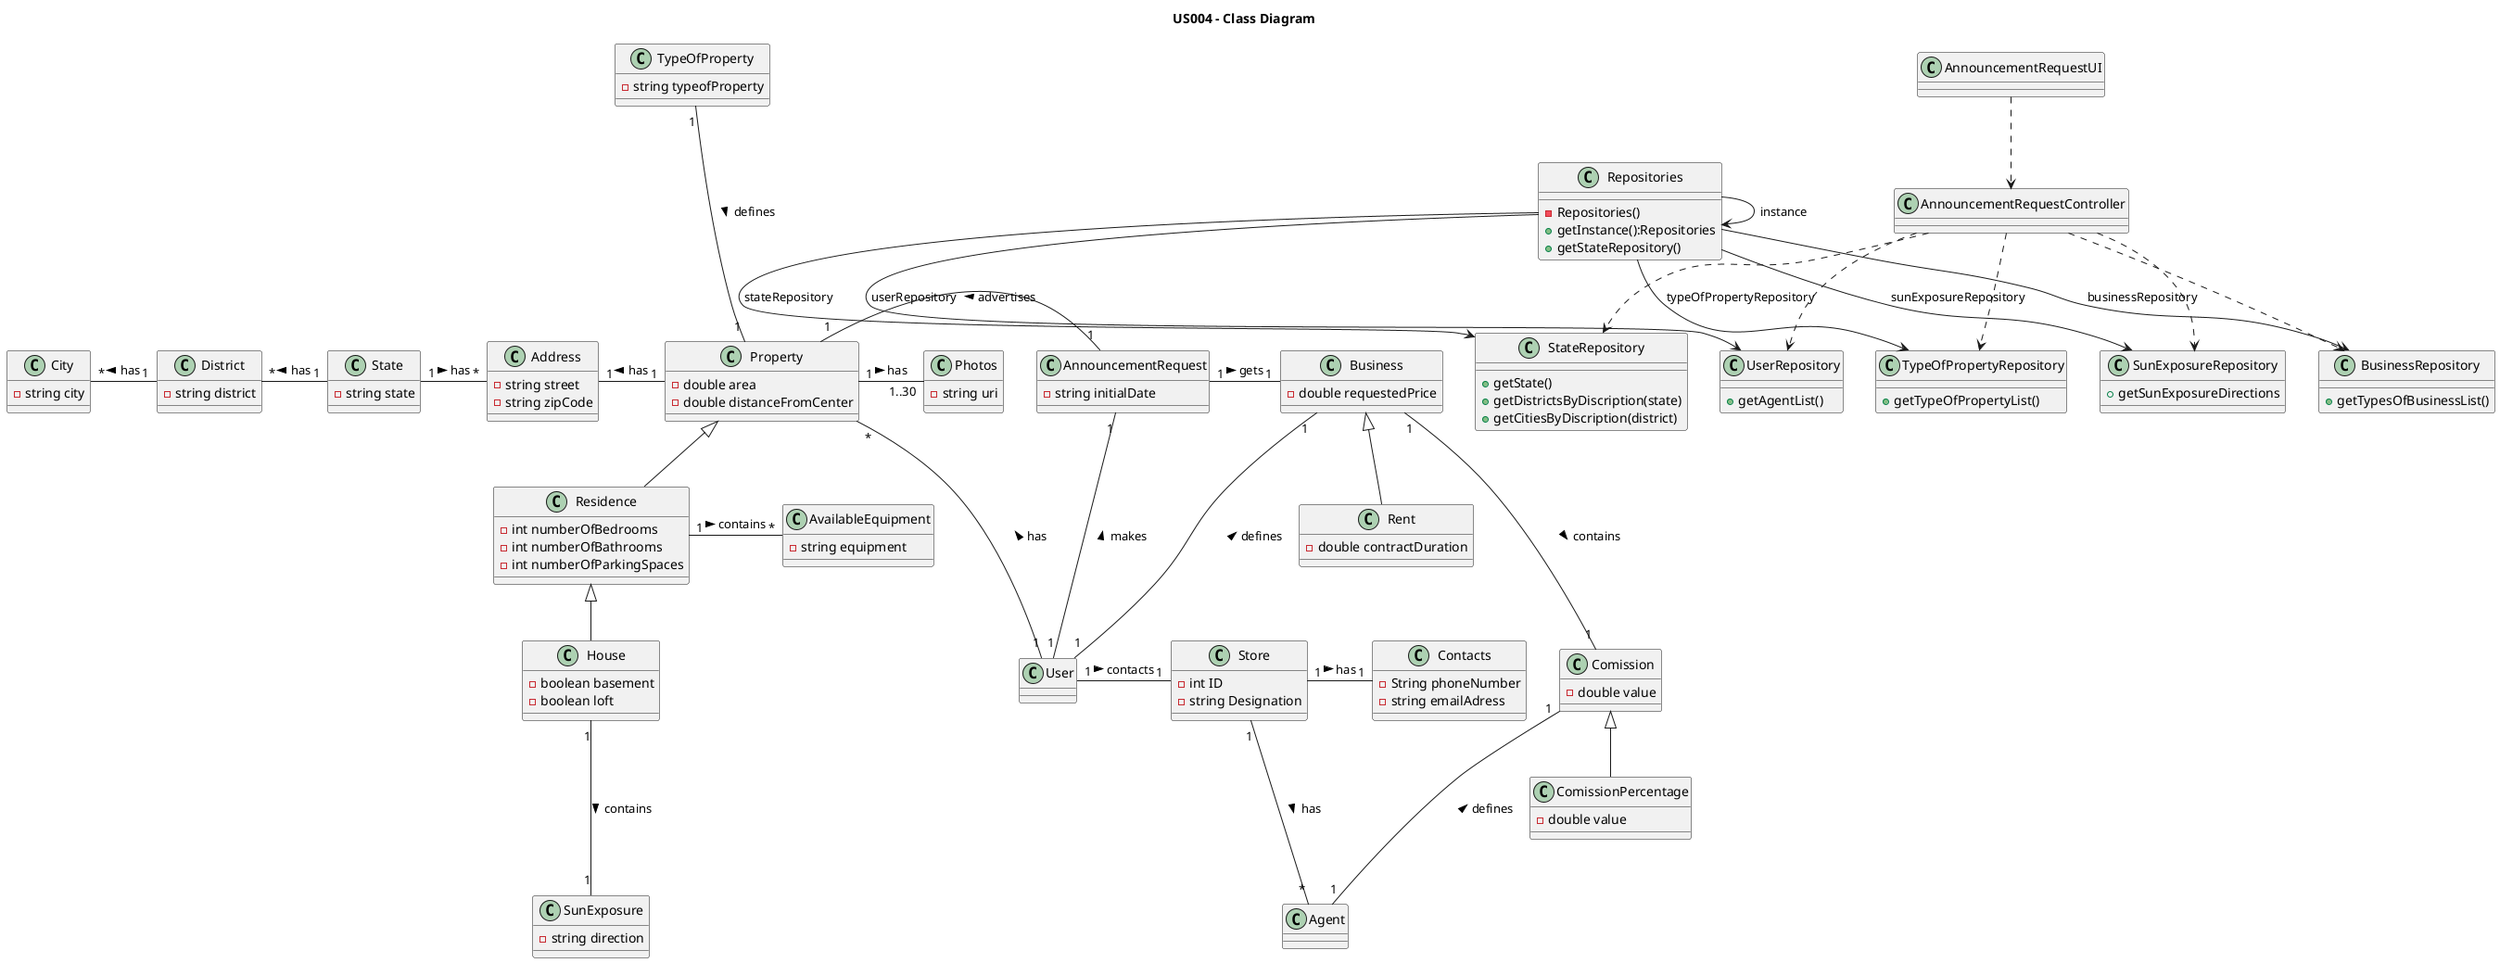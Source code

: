 @startuml
'https://plantuml.com/class-diagram

title US004 - Class Diagram

class TypeOfProperty{
    - string typeofProperty
}

class City {
    - string city
}

class District {
    - string district
}

class Photos {
    - string uri
}

class State {
    - string state
}

class AvailableEquipment {
    - string equipment
}

class ComissionPercentage {
    - double value
}


class Contacts {
    - String phoneNumber
    - string emailAdress
}

class User {

}

class Rent {
    - double contractDuration
}

class AnnouncementRequest {
    - string initialDate
}

class Business {
    - double requestedPrice
}

class Residence {
    - int numberOfBedrooms
    - int numberOfBathrooms
    - int numberOfParkingSpaces
}

class Store {
    - int ID
    - string Designation
}

class Property {
    - double area
    - double distanceFromCenter
}

class House {
    - boolean basement
    - boolean loft
}

class SunExposure {
    - string direction
}

class Address {
    - string street
    - string zipCode
}

class Comission {
    - double value
}

class StateRepository {
    +getState()
    +getDistrictsByDiscription(state)
    +getCitiesByDiscription(district)
}

class UserRepository {
    +getAgentList()
}

class TypeOfPropertyRepository {
    +getTypeOfPropertyList()
}

class SunExposureRepository {
    +getSunExposureDirections
}

class BusinessRepository {
    +getTypesOfBusinessList()
}

class Repositories {
    -Repositories()
    +getInstance():Repositories
    +getStateRepository()
}

class AnnouncementRequestUI {

}


class AnnouncementRequestController {
    
}

AnnouncementRequestUI ..> AnnouncementRequestController
AnnouncementRequestController ..> StateRepository
Repositories --> StateRepository: stateRepository

AnnouncementRequestController ..> UserRepository
Repositories --> UserRepository: userRepository

AnnouncementRequestController ..> TypeOfPropertyRepository
Repositories --> TypeOfPropertyRepository: typeOfPropertyRepository

AnnouncementRequestController ..> SunExposureRepository
Repositories --> SunExposureRepository: sunExposureRepository

AnnouncementRequestController ..> BusinessRepository
Repositories --> BusinessRepository: businessRepository

Repositories -> Repositories:instance
Residence <|-- House
Property <|-- Residence
SunExposure "1" -up-- "1" House: contains <
Address "1" -right-- "1" Property: has <
User "1" -down-- "*" Property: has >
User "1" -right- "1" Store: contacts >
Agent "*" -left-- "1" Store: has <
AvailableEquipment "*" -left-- "1" Residence: contains <
User "1" -up-- "1" Business: defines >
Store "1" -right-- "1" Contacts: has >
Comission "1" -down-- "1" Agent: defines <
Comission "1" -up-- "1" Business: contains <
Comission <|-- ComissionPercentage
Business <|-- Rent
Property "1" -right-- "1..30" Photos: has >
User "1" -left-- "1" AnnouncementRequest: makes >
Business "1" -left-- "1" AnnouncementRequest: gets <
AnnouncementRequest "1" -left-- "1" Property: advertises >
TypeOfProperty "1" -down-- "1" Property: defines >
State "1" -left-- "*" District: has >
District "1" -left-- "*" City: has >
Address "*" -left-- "1" State: has <







@enduml